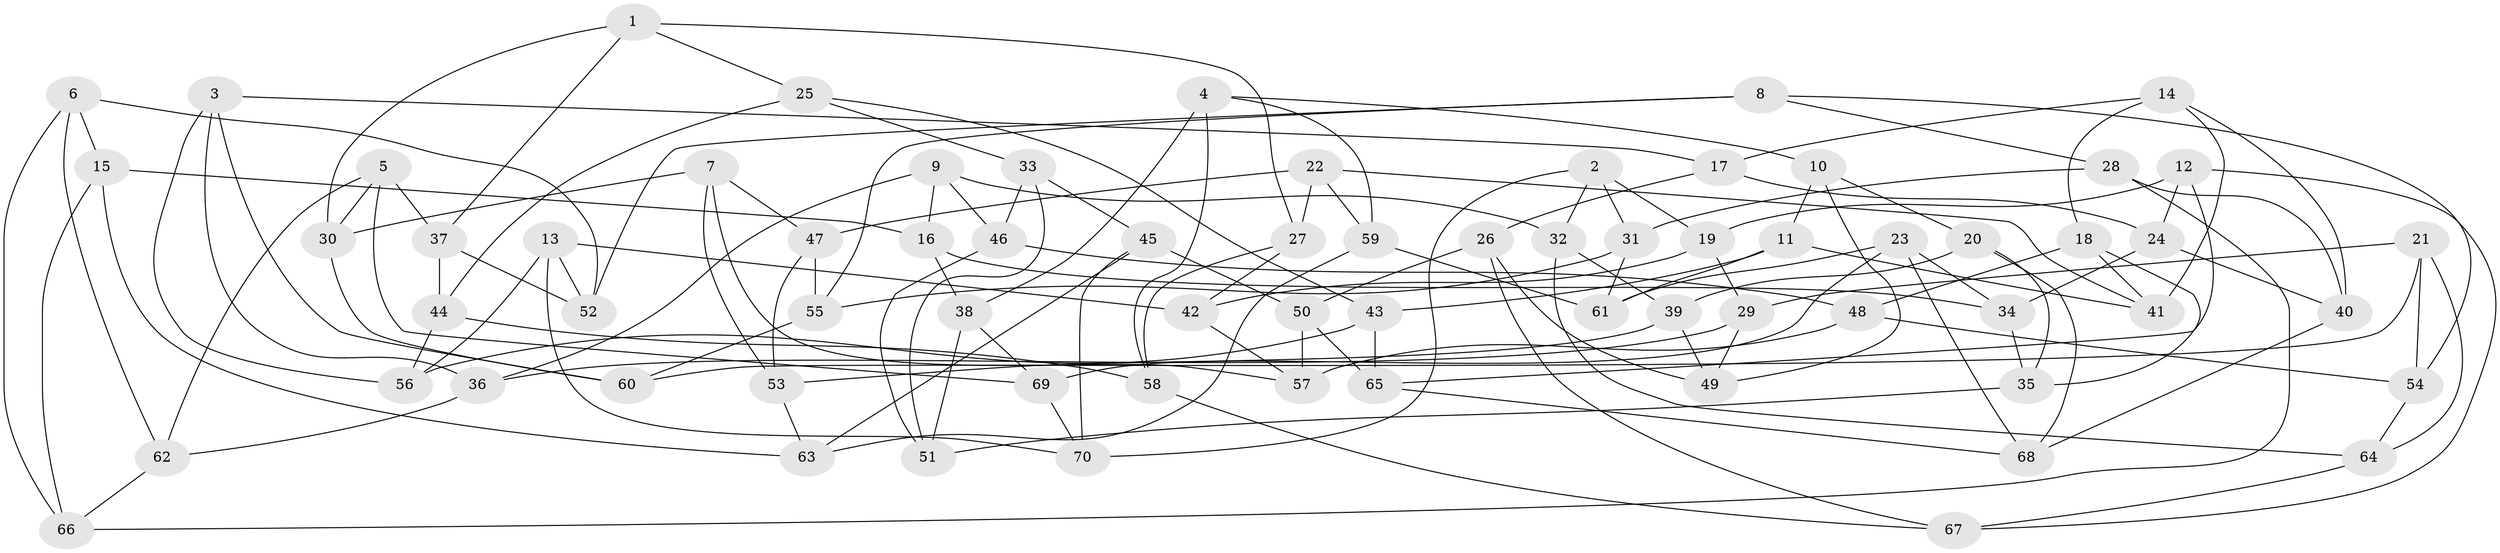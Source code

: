 // Generated by graph-tools (version 1.1) at 2025/37/03/09/25 02:37:54]
// undirected, 70 vertices, 140 edges
graph export_dot {
graph [start="1"]
  node [color=gray90,style=filled];
  1;
  2;
  3;
  4;
  5;
  6;
  7;
  8;
  9;
  10;
  11;
  12;
  13;
  14;
  15;
  16;
  17;
  18;
  19;
  20;
  21;
  22;
  23;
  24;
  25;
  26;
  27;
  28;
  29;
  30;
  31;
  32;
  33;
  34;
  35;
  36;
  37;
  38;
  39;
  40;
  41;
  42;
  43;
  44;
  45;
  46;
  47;
  48;
  49;
  50;
  51;
  52;
  53;
  54;
  55;
  56;
  57;
  58;
  59;
  60;
  61;
  62;
  63;
  64;
  65;
  66;
  67;
  68;
  69;
  70;
  1 -- 25;
  1 -- 30;
  1 -- 37;
  1 -- 27;
  2 -- 32;
  2 -- 31;
  2 -- 70;
  2 -- 19;
  3 -- 60;
  3 -- 36;
  3 -- 56;
  3 -- 17;
  4 -- 59;
  4 -- 58;
  4 -- 10;
  4 -- 38;
  5 -- 69;
  5 -- 30;
  5 -- 62;
  5 -- 37;
  6 -- 15;
  6 -- 66;
  6 -- 62;
  6 -- 52;
  7 -- 47;
  7 -- 30;
  7 -- 57;
  7 -- 53;
  8 -- 28;
  8 -- 52;
  8 -- 54;
  8 -- 55;
  9 -- 46;
  9 -- 36;
  9 -- 32;
  9 -- 16;
  10 -- 20;
  10 -- 49;
  10 -- 11;
  11 -- 43;
  11 -- 41;
  11 -- 61;
  12 -- 67;
  12 -- 24;
  12 -- 65;
  12 -- 19;
  13 -- 70;
  13 -- 42;
  13 -- 52;
  13 -- 56;
  14 -- 17;
  14 -- 18;
  14 -- 41;
  14 -- 40;
  15 -- 63;
  15 -- 66;
  15 -- 16;
  16 -- 38;
  16 -- 34;
  17 -- 26;
  17 -- 24;
  18 -- 48;
  18 -- 35;
  18 -- 41;
  19 -- 42;
  19 -- 29;
  20 -- 68;
  20 -- 35;
  20 -- 39;
  21 -- 64;
  21 -- 29;
  21 -- 60;
  21 -- 54;
  22 -- 41;
  22 -- 47;
  22 -- 59;
  22 -- 27;
  23 -- 68;
  23 -- 61;
  23 -- 34;
  23 -- 69;
  24 -- 34;
  24 -- 40;
  25 -- 43;
  25 -- 33;
  25 -- 44;
  26 -- 67;
  26 -- 50;
  26 -- 49;
  27 -- 42;
  27 -- 58;
  28 -- 31;
  28 -- 66;
  28 -- 40;
  29 -- 49;
  29 -- 36;
  30 -- 60;
  31 -- 55;
  31 -- 61;
  32 -- 39;
  32 -- 64;
  33 -- 45;
  33 -- 51;
  33 -- 46;
  34 -- 35;
  35 -- 51;
  36 -- 62;
  37 -- 52;
  37 -- 44;
  38 -- 69;
  38 -- 51;
  39 -- 49;
  39 -- 53;
  40 -- 68;
  42 -- 57;
  43 -- 65;
  43 -- 56;
  44 -- 58;
  44 -- 56;
  45 -- 63;
  45 -- 50;
  45 -- 70;
  46 -- 48;
  46 -- 51;
  47 -- 53;
  47 -- 55;
  48 -- 57;
  48 -- 54;
  50 -- 57;
  50 -- 65;
  53 -- 63;
  54 -- 64;
  55 -- 60;
  58 -- 67;
  59 -- 61;
  59 -- 63;
  62 -- 66;
  64 -- 67;
  65 -- 68;
  69 -- 70;
}
